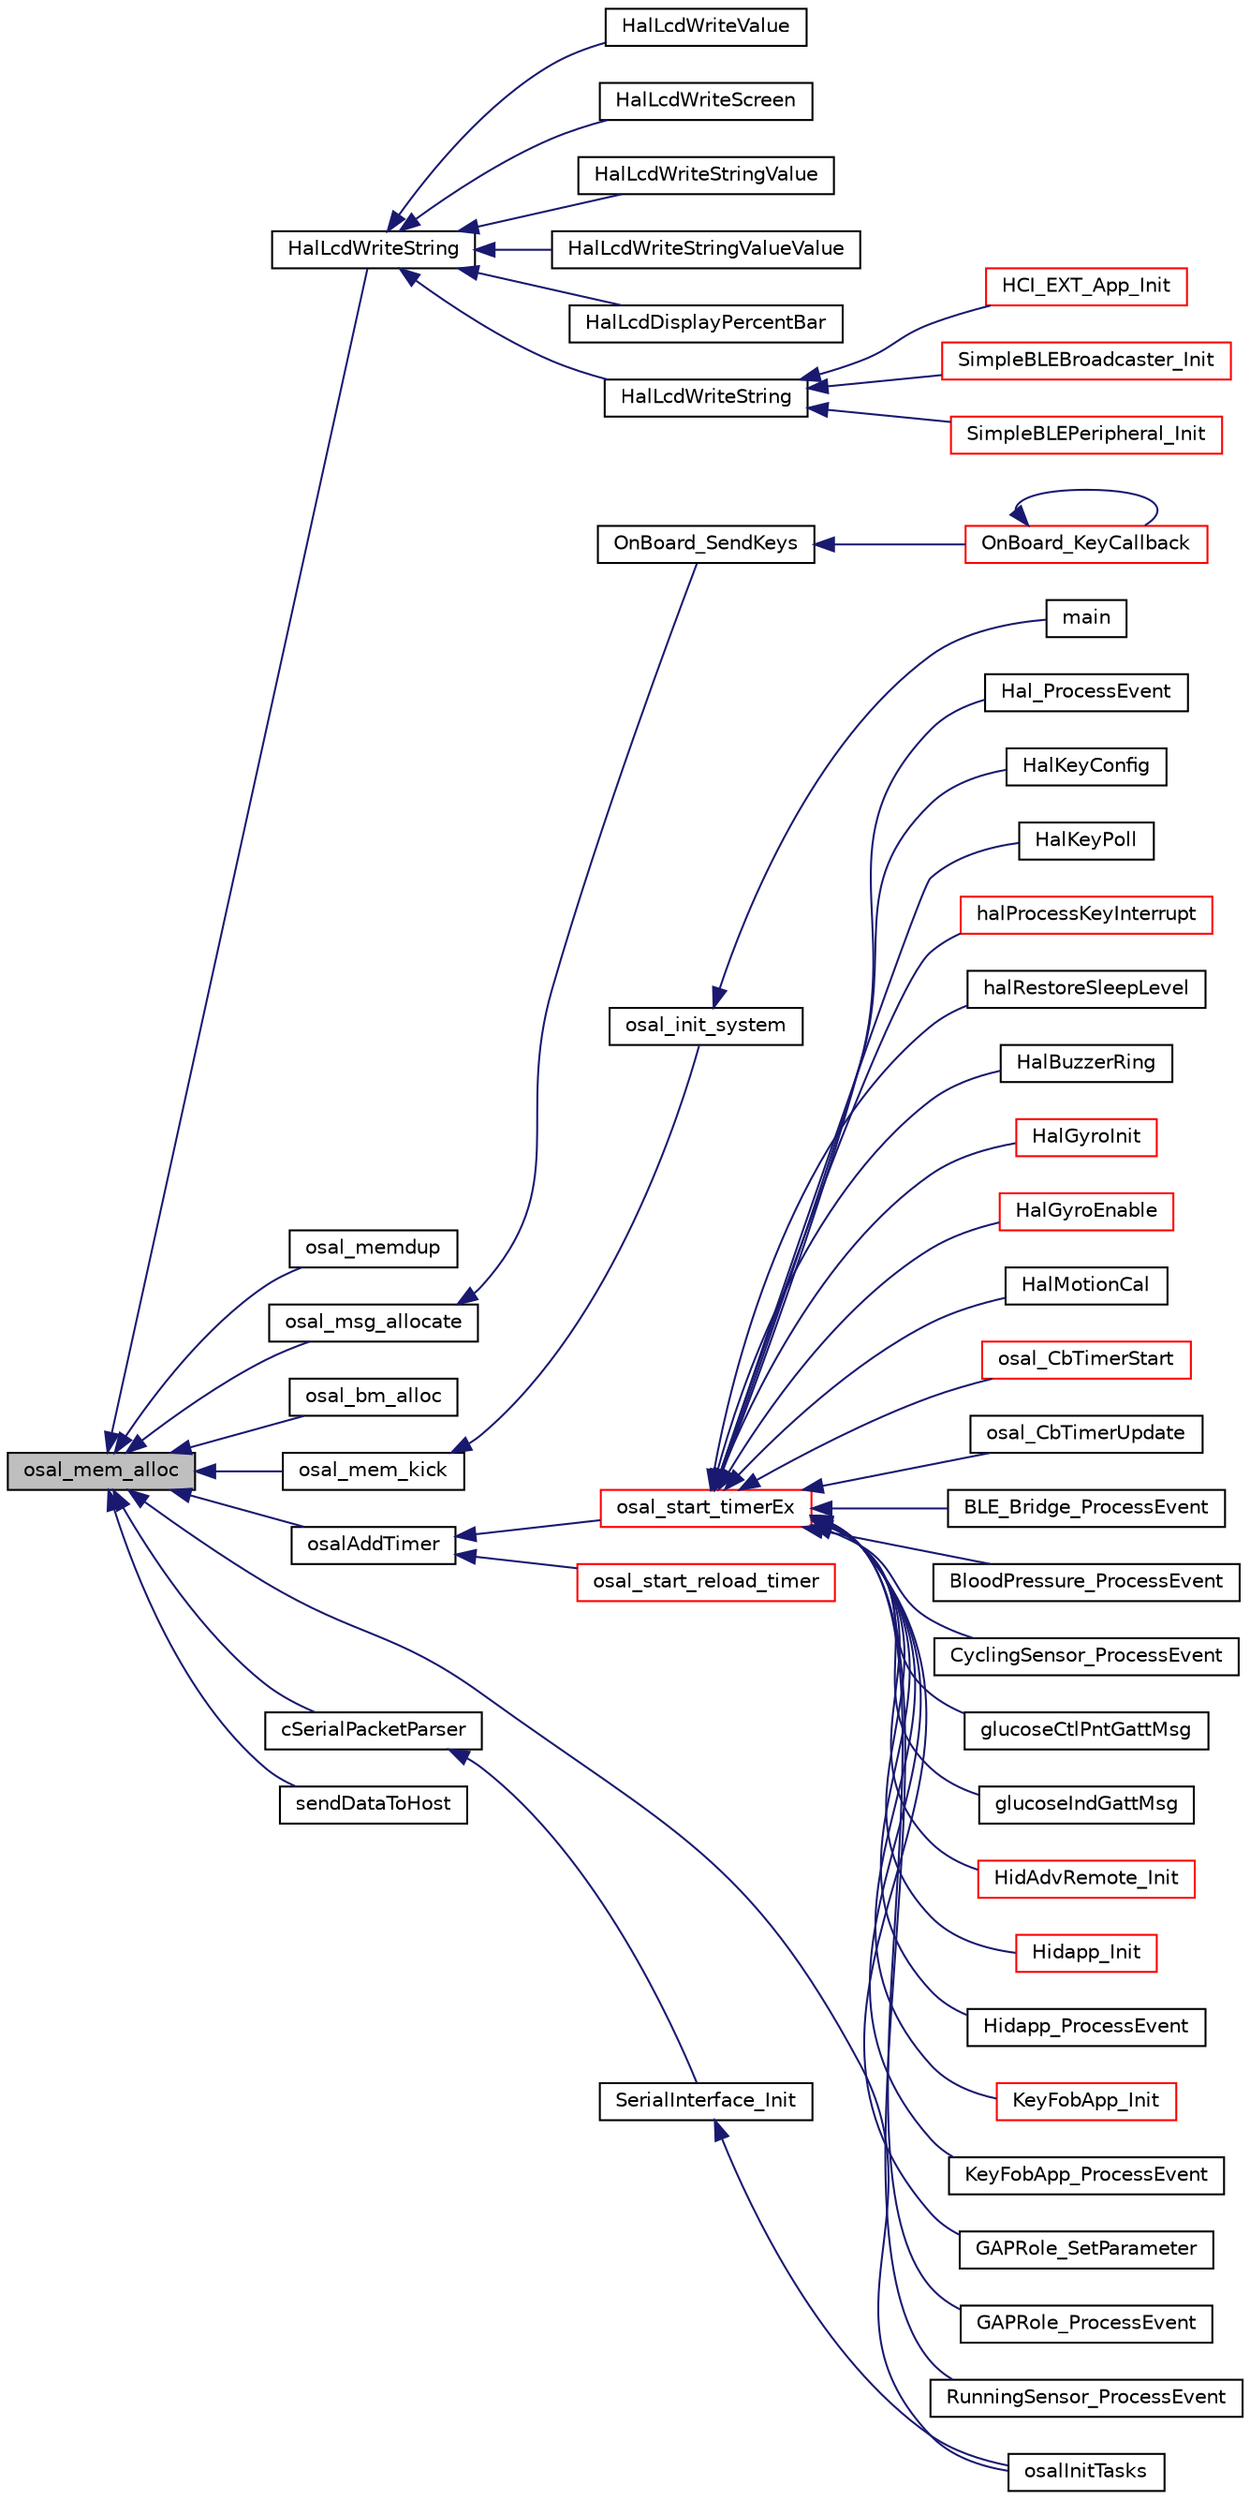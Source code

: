digraph "osal_mem_alloc"
{
  edge [fontname="Helvetica",fontsize="10",labelfontname="Helvetica",labelfontsize="10"];
  node [fontname="Helvetica",fontsize="10",shape=record];
  rankdir="LR";
  Node1 [label="osal_mem_alloc",height=0.2,width=0.4,color="black", fillcolor="grey75", style="filled" fontcolor="black"];
  Node1 -> Node2 [dir="back",color="midnightblue",fontsize="10",style="solid",fontname="Helvetica"];
  Node2 [label="HalLcdWriteString",height=0.2,width=0.4,color="black", fillcolor="white", style="filled",URL="$_c_c2540_e_b_2hal__lcd_8c.html#a9e118d9557f5f611af7d777cf3378d5b"];
  Node2 -> Node3 [dir="back",color="midnightblue",fontsize="10",style="solid",fontname="Helvetica"];
  Node3 [label="HalLcdWriteValue",height=0.2,width=0.4,color="black", fillcolor="white", style="filled",URL="$_c_c2540_e_b_2hal__lcd_8c.html#a37e1fa3911a76283621528d380923295"];
  Node2 -> Node4 [dir="back",color="midnightblue",fontsize="10",style="solid",fontname="Helvetica"];
  Node4 [label="HalLcdWriteScreen",height=0.2,width=0.4,color="black", fillcolor="white", style="filled",URL="$_c_c2540_e_b_2hal__lcd_8c.html#afbfc3be29c9634d7a838eeb7b9eb930b"];
  Node2 -> Node5 [dir="back",color="midnightblue",fontsize="10",style="solid",fontname="Helvetica"];
  Node5 [label="HalLcdWriteStringValue",height=0.2,width=0.4,color="black", fillcolor="white", style="filled",URL="$_c_c2540_e_b_2hal__lcd_8c.html#a68fbadc90a2bda8b41a64967daf920d7"];
  Node2 -> Node6 [dir="back",color="midnightblue",fontsize="10",style="solid",fontname="Helvetica"];
  Node6 [label="HalLcdWriteStringValueValue",height=0.2,width=0.4,color="black", fillcolor="white", style="filled",URL="$_c_c2540_e_b_2hal__lcd_8c.html#ac357d5f9892d9f4f88b4b65873306f49"];
  Node2 -> Node7 [dir="back",color="midnightblue",fontsize="10",style="solid",fontname="Helvetica"];
  Node7 [label="HalLcdDisplayPercentBar",height=0.2,width=0.4,color="black", fillcolor="white", style="filled",URL="$_c_c2540_e_b_2hal__lcd_8c.html#a963907ea47331879aeca8034130e953a"];
  Node2 -> Node8 [dir="back",color="midnightblue",fontsize="10",style="solid",fontname="Helvetica"];
  Node8 [label="HalLcdWriteString",height=0.2,width=0.4,color="black", fillcolor="white", style="filled",URL="$_c_c2540_u_s_b_2hal__lcd_8c.html#a9e118d9557f5f611af7d777cf3378d5b"];
  Node8 -> Node9 [dir="back",color="midnightblue",fontsize="10",style="solid",fontname="Helvetica"];
  Node9 [label="HCI_EXT_App_Init",height=0.2,width=0.4,color="red", fillcolor="white", style="filled",URL="$hci__ext__app_8h.html#a8b65a62461861fae144a408d2c02b002"];
  Node8 -> Node10 [dir="back",color="midnightblue",fontsize="10",style="solid",fontname="Helvetica"];
  Node10 [label="SimpleBLEBroadcaster_Init",height=0.2,width=0.4,color="red", fillcolor="white", style="filled",URL="$simple_b_l_e_broadcaster_8h.html#abc6927408c6a346565f7e948294a4254"];
  Node8 -> Node11 [dir="back",color="midnightblue",fontsize="10",style="solid",fontname="Helvetica"];
  Node11 [label="SimpleBLEPeripheral_Init",height=0.2,width=0.4,color="red", fillcolor="white", style="filled",URL="$simple_b_l_e_peripheral_8h.html#a6fcd1a4a66a1ced5b5baa29de52572ef"];
  Node1 -> Node12 [dir="back",color="midnightblue",fontsize="10",style="solid",fontname="Helvetica"];
  Node12 [label="osal_memdup",height=0.2,width=0.4,color="black", fillcolor="white", style="filled",URL="$_o_s_a_l_8h.html#aefef6857f635634127b31f9dc01ab818"];
  Node1 -> Node13 [dir="back",color="midnightblue",fontsize="10",style="solid",fontname="Helvetica"];
  Node13 [label="osal_msg_allocate",height=0.2,width=0.4,color="black", fillcolor="white", style="filled",URL="$_o_s_a_l_8h.html#a5a38fb108f71515dc1ca4f8201ffd162"];
  Node13 -> Node14 [dir="back",color="midnightblue",fontsize="10",style="solid",fontname="Helvetica"];
  Node14 [label="OnBoard_SendKeys",height=0.2,width=0.4,color="black", fillcolor="white", style="filled",URL="$_on_board_8h.html#a250c2de8210ecea78146672019432be4"];
  Node14 -> Node15 [dir="back",color="midnightblue",fontsize="10",style="solid",fontname="Helvetica"];
  Node15 [label="OnBoard_KeyCallback",height=0.2,width=0.4,color="red", fillcolor="white", style="filled",URL="$_on_board_8h.html#a474b4acdd981cbba54bbef30e40763a9"];
  Node15 -> Node15 [dir="back",color="midnightblue",fontsize="10",style="solid",fontname="Helvetica"];
  Node1 -> Node16 [dir="back",color="midnightblue",fontsize="10",style="solid",fontname="Helvetica"];
  Node16 [label="osal_bm_alloc",height=0.2,width=0.4,color="black", fillcolor="white", style="filled",URL="$osal__bufmgr_8h.html#a8821c23f31e18c8081b1ea0731d0bfe5"];
  Node1 -> Node17 [dir="back",color="midnightblue",fontsize="10",style="solid",fontname="Helvetica"];
  Node17 [label="osal_mem_kick",height=0.2,width=0.4,color="black", fillcolor="white", style="filled",URL="$_o_s_a_l___memory_8h.html#a6b75acc65a5fdde45d2b7c5daf1be5cc"];
  Node17 -> Node18 [dir="back",color="midnightblue",fontsize="10",style="solid",fontname="Helvetica"];
  Node18 [label="osal_init_system",height=0.2,width=0.4,color="black", fillcolor="white", style="filled",URL="$_o_s_a_l_8h.html#a9d9b364c0e17655f8491cca1a83f5c41"];
  Node18 -> Node19 [dir="back",color="midnightblue",fontsize="10",style="solid",fontname="Helvetica"];
  Node19 [label="main",height=0.2,width=0.4,color="black", fillcolor="white", style="filled",URL="$_b_l_e___bridge___main_8c.html#a840291bc02cba5474a4cb46a9b9566fe"];
  Node1 -> Node20 [dir="back",color="midnightblue",fontsize="10",style="solid",fontname="Helvetica"];
  Node20 [label="osalAddTimer",height=0.2,width=0.4,color="black", fillcolor="white", style="filled",URL="$_o_s_a_l___timers_8c.html#ae62830e096148b7353b2bf07761336d6"];
  Node20 -> Node21 [dir="back",color="midnightblue",fontsize="10",style="solid",fontname="Helvetica"];
  Node21 [label="osal_start_timerEx",height=0.2,width=0.4,color="red", fillcolor="white", style="filled",URL="$_o_s_a_l___timers_8h.html#a705703daa8796602013795042f0b5e2d"];
  Node21 -> Node22 [dir="back",color="midnightblue",fontsize="10",style="solid",fontname="Helvetica"];
  Node22 [label="Hal_ProcessEvent",height=0.2,width=0.4,color="black", fillcolor="white", style="filled",URL="$target_2_c_c2541_a_r_c_2hal__drivers_8h.html#a79b4f6366ce2cb4418656956d6d5d57d"];
  Node21 -> Node23 [dir="back",color="midnightblue",fontsize="10",style="solid",fontname="Helvetica"];
  Node23 [label="HalKeyConfig",height=0.2,width=0.4,color="black", fillcolor="white", style="filled",URL="$_c_c2541_a_r_c_2hal__key_8c.html#ade3c1e71c1e19db00a0738e5b99c1b6e"];
  Node21 -> Node24 [dir="back",color="midnightblue",fontsize="10",style="solid",fontname="Helvetica"];
  Node24 [label="HalKeyPoll",height=0.2,width=0.4,color="black", fillcolor="white", style="filled",URL="$_c_c2541_a_r_c_2hal__key_8c.html#a60453e9725ffab29623efb3e60de2b41"];
  Node21 -> Node25 [dir="back",color="midnightblue",fontsize="10",style="solid",fontname="Helvetica"];
  Node25 [label="halProcessKeyInterrupt",height=0.2,width=0.4,color="red", fillcolor="white", style="filled",URL="$hal__keys_8h.html#af09dae68192c09e70f20ffe228c5f336"];
  Node21 -> Node26 [dir="back",color="midnightblue",fontsize="10",style="solid",fontname="Helvetica"];
  Node26 [label="halRestoreSleepLevel",height=0.2,width=0.4,color="black", fillcolor="white", style="filled",URL="$_c_c2540_e_b_2hal__sleep_8c.html#a98d1fa3bcdc5206eaae4f7b56a60758e"];
  Node21 -> Node27 [dir="back",color="midnightblue",fontsize="10",style="solid",fontname="Helvetica"];
  Node27 [label="HalBuzzerRing",height=0.2,width=0.4,color="black", fillcolor="white", style="filled",URL="$hal__buzzer_8h.html#a771cb006fd88c19412185988aecd97e2"];
  Node21 -> Node28 [dir="back",color="midnightblue",fontsize="10",style="solid",fontname="Helvetica"];
  Node28 [label="HalGyroInit",height=0.2,width=0.4,color="red", fillcolor="white", style="filled",URL="$_c_c2541_s_t_2hal__gyro_8h.html#a5bc02b8d46bc5e9406ee5e3ec4108cd8"];
  Node21 -> Node29 [dir="back",color="midnightblue",fontsize="10",style="solid",fontname="Helvetica"];
  Node29 [label="HalGyroEnable",height=0.2,width=0.4,color="red", fillcolor="white", style="filled",URL="$_c_c2541_a_r_c_2hal__gyro_8h.html#ac9d1ea23b2a8916f6882b65fee5300bc"];
  Node21 -> Node30 [dir="back",color="midnightblue",fontsize="10",style="solid",fontname="Helvetica"];
  Node30 [label="HalMotionCal",height=0.2,width=0.4,color="black", fillcolor="white", style="filled",URL="$hal__motion_8h.html#af19a6b666080be3fedd88b9078b4fb63"];
  Node21 -> Node31 [dir="back",color="midnightblue",fontsize="10",style="solid",fontname="Helvetica"];
  Node31 [label="osal_CbTimerStart",height=0.2,width=0.4,color="red", fillcolor="white", style="filled",URL="$osal__cbtimer_8h.html#adf1539db247102f85a2077bdd2d424d3"];
  Node21 -> Node32 [dir="back",color="midnightblue",fontsize="10",style="solid",fontname="Helvetica"];
  Node32 [label="osal_CbTimerUpdate",height=0.2,width=0.4,color="black", fillcolor="white", style="filled",URL="$osal__cbtimer_8h.html#a4f61e96ba8327af5cd5ce041379dc069"];
  Node21 -> Node33 [dir="back",color="midnightblue",fontsize="10",style="solid",fontname="Helvetica"];
  Node33 [label="BLE_Bridge_ProcessEvent",height=0.2,width=0.4,color="black", fillcolor="white", style="filled",URL="$_b_l_e___bridge_8h.html#a93ac2f9b2426db7422f62089a97a69f2"];
  Node21 -> Node34 [dir="back",color="midnightblue",fontsize="10",style="solid",fontname="Helvetica"];
  Node34 [label="BloodPressure_ProcessEvent",height=0.2,width=0.4,color="black", fillcolor="white", style="filled",URL="$blood_pressure_8h.html#a56190a02f171fa626bfa1056692f6926"];
  Node21 -> Node35 [dir="back",color="midnightblue",fontsize="10",style="solid",fontname="Helvetica"];
  Node35 [label="CyclingSensor_ProcessEvent",height=0.2,width=0.4,color="black", fillcolor="white", style="filled",URL="$cycling_sensor_8h.html#afc7c68f19e8a07760b4acb74fc27f8bc"];
  Node21 -> Node36 [dir="back",color="midnightblue",fontsize="10",style="solid",fontname="Helvetica"];
  Node36 [label="glucoseCtlPntGattMsg",height=0.2,width=0.4,color="black", fillcolor="white", style="filled",URL="$glucose_collector_8h.html#a2fc3354250518b2b2e1ac6b9bd1954a7"];
  Node21 -> Node37 [dir="back",color="midnightblue",fontsize="10",style="solid",fontname="Helvetica"];
  Node37 [label="glucoseIndGattMsg",height=0.2,width=0.4,color="black", fillcolor="white", style="filled",URL="$glucose_collector_8h.html#a2ced0237a4edad1d4cf34d8b65bbca2e"];
  Node21 -> Node38 [dir="back",color="midnightblue",fontsize="10",style="solid",fontname="Helvetica"];
  Node38 [label="HidAdvRemote_Init",height=0.2,width=0.4,color="red", fillcolor="white", style="filled",URL="$hid_adv_remote_8h.html#a9214b13e8b16b75583726016c869ff23"];
  Node21 -> Node39 [dir="back",color="midnightblue",fontsize="10",style="solid",fontname="Helvetica"];
  Node39 [label="Hidapp_Init",height=0.2,width=0.4,color="red", fillcolor="white", style="filled",URL="$hidapp_8h.html#a4d4113337ca855379bc16a77b87b1d78"];
  Node21 -> Node40 [dir="back",color="midnightblue",fontsize="10",style="solid",fontname="Helvetica"];
  Node40 [label="Hidapp_ProcessEvent",height=0.2,width=0.4,color="black", fillcolor="white", style="filled",URL="$hidapp_8h.html#a76fc28f7d85cb3ca3829b49be07e8d2b"];
  Node21 -> Node41 [dir="back",color="midnightblue",fontsize="10",style="solid",fontname="Helvetica"];
  Node41 [label="KeyFobApp_Init",height=0.2,width=0.4,color="red", fillcolor="white", style="filled",URL="$keyfobdemo_8h.html#a1f00cbcb76e97e9623514c3b41975921"];
  Node21 -> Node42 [dir="back",color="midnightblue",fontsize="10",style="solid",fontname="Helvetica"];
  Node42 [label="KeyFobApp_ProcessEvent",height=0.2,width=0.4,color="black", fillcolor="white", style="filled",URL="$keyfobdemo_8h.html#aaee63bfba219af672a3382b4d0e23e92"];
  Node21 -> Node43 [dir="back",color="midnightblue",fontsize="10",style="solid",fontname="Helvetica"];
  Node43 [label="GAPRole_SetParameter",height=0.2,width=0.4,color="black", fillcolor="white", style="filled",URL="$group___g_a_p_r_o_l_e_s___b_r_o_a_d_c_a_s_t_e_r___a_p_i.html#ga951a64ccae7a5c1373642836d2afd4ce",tooltip="Set a GAP Role parameter. "];
  Node21 -> Node44 [dir="back",color="midnightblue",fontsize="10",style="solid",fontname="Helvetica"];
  Node44 [label="GAPRole_ProcessEvent",height=0.2,width=0.4,color="black", fillcolor="white", style="filled",URL="$peripheral_8c.html#a17663b237f27642765ec9ca1f5cb63c4"];
  Node21 -> Node45 [dir="back",color="midnightblue",fontsize="10",style="solid",fontname="Helvetica"];
  Node45 [label="RunningSensor_ProcessEvent",height=0.2,width=0.4,color="black", fillcolor="white", style="filled",URL="$running_sensor_8h.html#ae028f0d2806dc2d44c5da577c9d6e701"];
  Node20 -> Node46 [dir="back",color="midnightblue",fontsize="10",style="solid",fontname="Helvetica"];
  Node46 [label="osal_start_reload_timer",height=0.2,width=0.4,color="red", fillcolor="white", style="filled",URL="$_o_s_a_l___timers_8h.html#a8e31906db8d91fa2da30a92ebef3475e"];
  Node1 -> Node47 [dir="back",color="midnightblue",fontsize="10",style="solid",fontname="Helvetica"];
  Node47 [label="osalInitTasks",height=0.2,width=0.4,color="black", fillcolor="white", style="filled",URL="$_o_s_a_l___b_l_e___bridge_8c.html#a7ad49ef9f96d7753c3e77e0e69231bb2"];
  Node1 -> Node48 [dir="back",color="midnightblue",fontsize="10",style="solid",fontname="Helvetica"];
  Node48 [label="cSerialPacketParser",height=0.2,width=0.4,color="black", fillcolor="white", style="filled",URL="$serial_interface_8h.html#a6cc39a230e265c37fe2bbf08f9bcaba3"];
  Node48 -> Node49 [dir="back",color="midnightblue",fontsize="10",style="solid",fontname="Helvetica"];
  Node49 [label="SerialInterface_Init",height=0.2,width=0.4,color="black", fillcolor="white", style="filled",URL="$serial_interface_8h.html#a48581d9391ee00c40158be28b3549f8b"];
  Node49 -> Node47 [dir="back",color="midnightblue",fontsize="10",style="solid",fontname="Helvetica"];
  Node1 -> Node50 [dir="back",color="midnightblue",fontsize="10",style="solid",fontname="Helvetica"];
  Node50 [label="sendDataToHost",height=0.2,width=0.4,color="black", fillcolor="white", style="filled",URL="$serial_interface_8h.html#a82dd4a12486b446ba09aa755827ba86b"];
}
